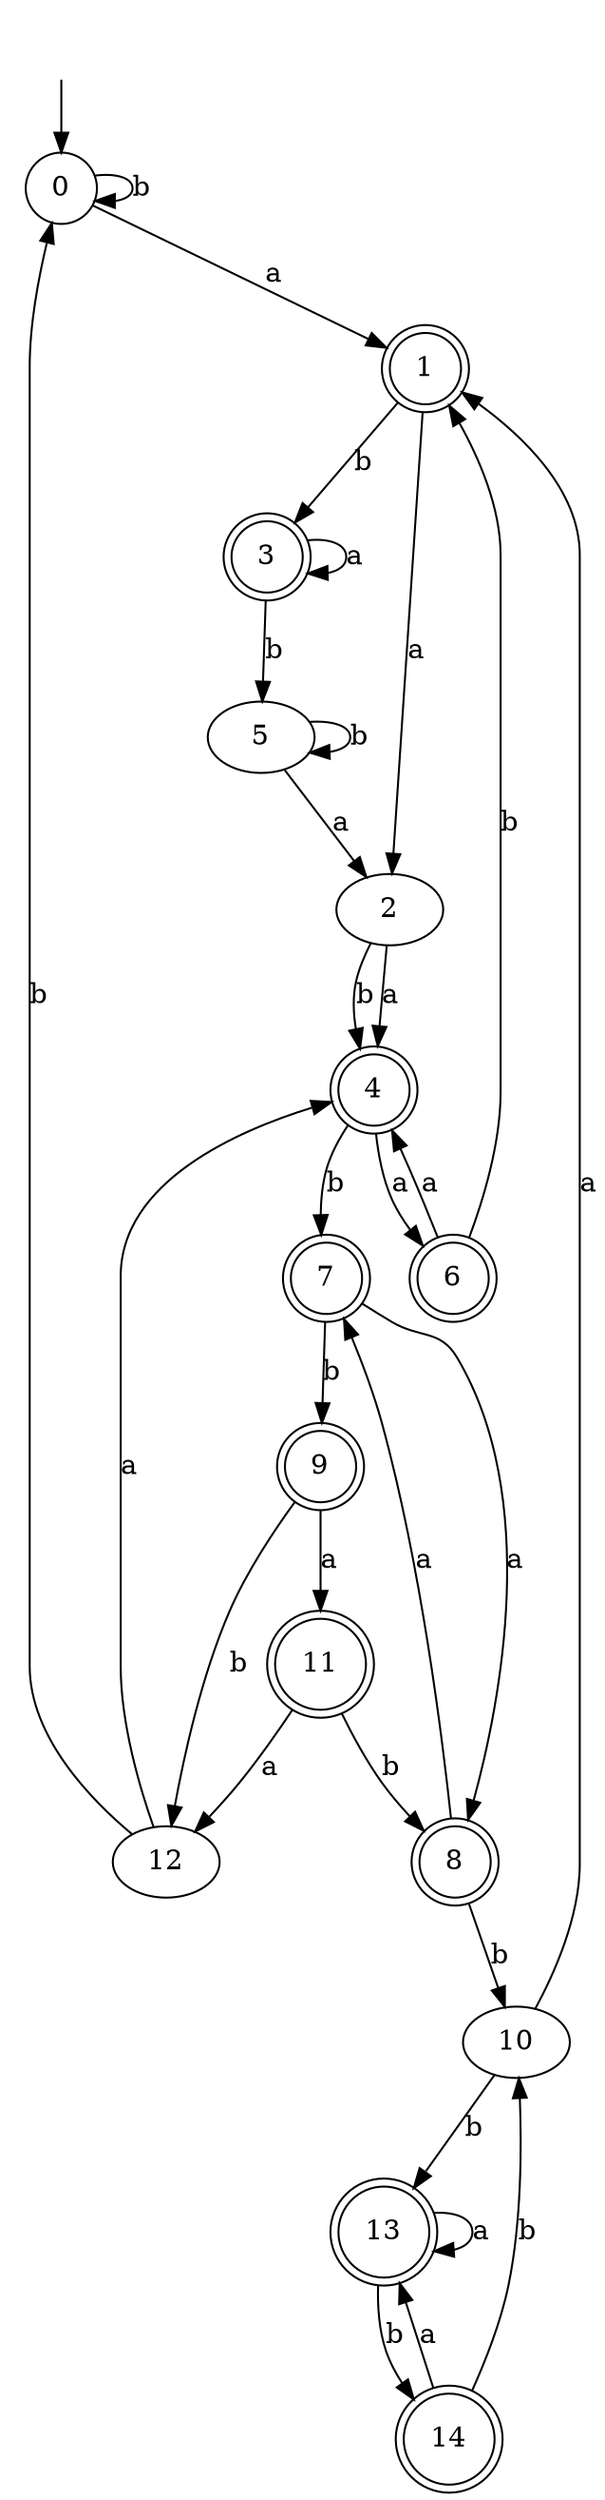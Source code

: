 digraph RandomDFA {
  __start0 [label="", shape=none];
  __start0 -> 0 [label=""];
  0 [shape=circle]
  0 -> 1 [label="a"]
  0 -> 0 [label="b"]
  1 [shape=doublecircle]
  1 -> 2 [label="a"]
  1 -> 3 [label="b"]
  2
  2 -> 4 [label="a"]
  2 -> 4 [label="b"]
  3 [shape=doublecircle]
  3 -> 3 [label="a"]
  3 -> 5 [label="b"]
  4 [shape=doublecircle]
  4 -> 6 [label="a"]
  4 -> 7 [label="b"]
  5
  5 -> 2 [label="a"]
  5 -> 5 [label="b"]
  6 [shape=doublecircle]
  6 -> 4 [label="a"]
  6 -> 1 [label="b"]
  7 [shape=doublecircle]
  7 -> 8 [label="a"]
  7 -> 9 [label="b"]
  8 [shape=doublecircle]
  8 -> 7 [label="a"]
  8 -> 10 [label="b"]
  9 [shape=doublecircle]
  9 -> 11 [label="a"]
  9 -> 12 [label="b"]
  10
  10 -> 1 [label="a"]
  10 -> 13 [label="b"]
  11 [shape=doublecircle]
  11 -> 12 [label="a"]
  11 -> 8 [label="b"]
  12
  12 -> 4 [label="a"]
  12 -> 0 [label="b"]
  13 [shape=doublecircle]
  13 -> 13 [label="a"]
  13 -> 14 [label="b"]
  14 [shape=doublecircle]
  14 -> 13 [label="a"]
  14 -> 10 [label="b"]
}
